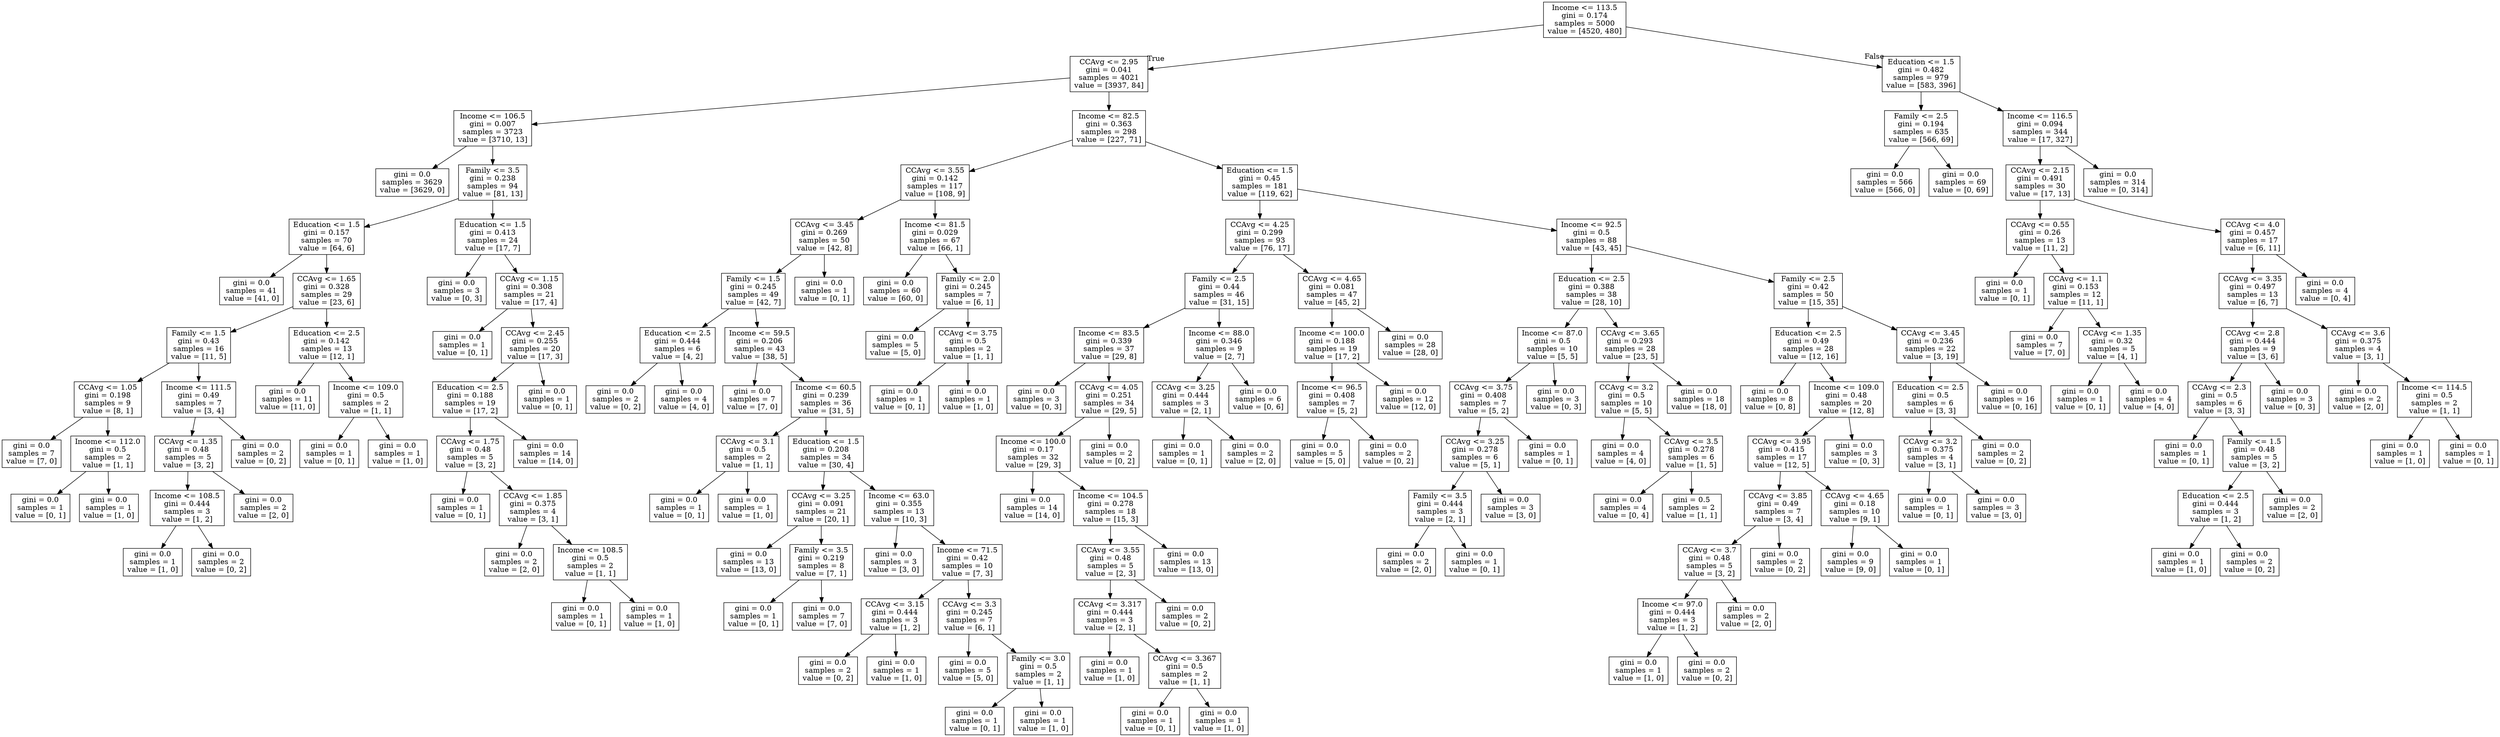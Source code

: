 digraph Tree {
node [shape=box] ;
0 [label="Income <= 113.5\ngini = 0.174\nsamples = 5000\nvalue = [4520, 480]"] ;
1 [label="CCAvg <= 2.95\ngini = 0.041\nsamples = 4021\nvalue = [3937, 84]"] ;
0 -> 1 [labeldistance=2.5, labelangle=45, headlabel="True"] ;
2 [label="Income <= 106.5\ngini = 0.007\nsamples = 3723\nvalue = [3710, 13]"] ;
1 -> 2 ;
3 [label="gini = 0.0\nsamples = 3629\nvalue = [3629, 0]"] ;
2 -> 3 ;
4 [label="Family <= 3.5\ngini = 0.238\nsamples = 94\nvalue = [81, 13]"] ;
2 -> 4 ;
5 [label="Education <= 1.5\ngini = 0.157\nsamples = 70\nvalue = [64, 6]"] ;
4 -> 5 ;
6 [label="gini = 0.0\nsamples = 41\nvalue = [41, 0]"] ;
5 -> 6 ;
7 [label="CCAvg <= 1.65\ngini = 0.328\nsamples = 29\nvalue = [23, 6]"] ;
5 -> 7 ;
8 [label="Family <= 1.5\ngini = 0.43\nsamples = 16\nvalue = [11, 5]"] ;
7 -> 8 ;
9 [label="CCAvg <= 1.05\ngini = 0.198\nsamples = 9\nvalue = [8, 1]"] ;
8 -> 9 ;
10 [label="gini = 0.0\nsamples = 7\nvalue = [7, 0]"] ;
9 -> 10 ;
11 [label="Income <= 112.0\ngini = 0.5\nsamples = 2\nvalue = [1, 1]"] ;
9 -> 11 ;
12 [label="gini = 0.0\nsamples = 1\nvalue = [0, 1]"] ;
11 -> 12 ;
13 [label="gini = 0.0\nsamples = 1\nvalue = [1, 0]"] ;
11 -> 13 ;
14 [label="Income <= 111.5\ngini = 0.49\nsamples = 7\nvalue = [3, 4]"] ;
8 -> 14 ;
15 [label="CCAvg <= 1.35\ngini = 0.48\nsamples = 5\nvalue = [3, 2]"] ;
14 -> 15 ;
16 [label="Income <= 108.5\ngini = 0.444\nsamples = 3\nvalue = [1, 2]"] ;
15 -> 16 ;
17 [label="gini = 0.0\nsamples = 1\nvalue = [1, 0]"] ;
16 -> 17 ;
18 [label="gini = 0.0\nsamples = 2\nvalue = [0, 2]"] ;
16 -> 18 ;
19 [label="gini = 0.0\nsamples = 2\nvalue = [2, 0]"] ;
15 -> 19 ;
20 [label="gini = 0.0\nsamples = 2\nvalue = [0, 2]"] ;
14 -> 20 ;
21 [label="Education <= 2.5\ngini = 0.142\nsamples = 13\nvalue = [12, 1]"] ;
7 -> 21 ;
22 [label="gini = 0.0\nsamples = 11\nvalue = [11, 0]"] ;
21 -> 22 ;
23 [label="Income <= 109.0\ngini = 0.5\nsamples = 2\nvalue = [1, 1]"] ;
21 -> 23 ;
24 [label="gini = 0.0\nsamples = 1\nvalue = [0, 1]"] ;
23 -> 24 ;
25 [label="gini = 0.0\nsamples = 1\nvalue = [1, 0]"] ;
23 -> 25 ;
26 [label="Education <= 1.5\ngini = 0.413\nsamples = 24\nvalue = [17, 7]"] ;
4 -> 26 ;
27 [label="gini = 0.0\nsamples = 3\nvalue = [0, 3]"] ;
26 -> 27 ;
28 [label="CCAvg <= 1.15\ngini = 0.308\nsamples = 21\nvalue = [17, 4]"] ;
26 -> 28 ;
29 [label="gini = 0.0\nsamples = 1\nvalue = [0, 1]"] ;
28 -> 29 ;
30 [label="CCAvg <= 2.45\ngini = 0.255\nsamples = 20\nvalue = [17, 3]"] ;
28 -> 30 ;
31 [label="Education <= 2.5\ngini = 0.188\nsamples = 19\nvalue = [17, 2]"] ;
30 -> 31 ;
32 [label="CCAvg <= 1.75\ngini = 0.48\nsamples = 5\nvalue = [3, 2]"] ;
31 -> 32 ;
33 [label="gini = 0.0\nsamples = 1\nvalue = [0, 1]"] ;
32 -> 33 ;
34 [label="CCAvg <= 1.85\ngini = 0.375\nsamples = 4\nvalue = [3, 1]"] ;
32 -> 34 ;
35 [label="gini = 0.0\nsamples = 2\nvalue = [2, 0]"] ;
34 -> 35 ;
36 [label="Income <= 108.5\ngini = 0.5\nsamples = 2\nvalue = [1, 1]"] ;
34 -> 36 ;
37 [label="gini = 0.0\nsamples = 1\nvalue = [0, 1]"] ;
36 -> 37 ;
38 [label="gini = 0.0\nsamples = 1\nvalue = [1, 0]"] ;
36 -> 38 ;
39 [label="gini = 0.0\nsamples = 14\nvalue = [14, 0]"] ;
31 -> 39 ;
40 [label="gini = 0.0\nsamples = 1\nvalue = [0, 1]"] ;
30 -> 40 ;
41 [label="Income <= 82.5\ngini = 0.363\nsamples = 298\nvalue = [227, 71]"] ;
1 -> 41 ;
42 [label="CCAvg <= 3.55\ngini = 0.142\nsamples = 117\nvalue = [108, 9]"] ;
41 -> 42 ;
43 [label="CCAvg <= 3.45\ngini = 0.269\nsamples = 50\nvalue = [42, 8]"] ;
42 -> 43 ;
44 [label="Family <= 1.5\ngini = 0.245\nsamples = 49\nvalue = [42, 7]"] ;
43 -> 44 ;
45 [label="Education <= 2.5\ngini = 0.444\nsamples = 6\nvalue = [4, 2]"] ;
44 -> 45 ;
46 [label="gini = 0.0\nsamples = 2\nvalue = [0, 2]"] ;
45 -> 46 ;
47 [label="gini = 0.0\nsamples = 4\nvalue = [4, 0]"] ;
45 -> 47 ;
48 [label="Income <= 59.5\ngini = 0.206\nsamples = 43\nvalue = [38, 5]"] ;
44 -> 48 ;
49 [label="gini = 0.0\nsamples = 7\nvalue = [7, 0]"] ;
48 -> 49 ;
50 [label="Income <= 60.5\ngini = 0.239\nsamples = 36\nvalue = [31, 5]"] ;
48 -> 50 ;
51 [label="CCAvg <= 3.1\ngini = 0.5\nsamples = 2\nvalue = [1, 1]"] ;
50 -> 51 ;
52 [label="gini = 0.0\nsamples = 1\nvalue = [0, 1]"] ;
51 -> 52 ;
53 [label="gini = 0.0\nsamples = 1\nvalue = [1, 0]"] ;
51 -> 53 ;
54 [label="Education <= 1.5\ngini = 0.208\nsamples = 34\nvalue = [30, 4]"] ;
50 -> 54 ;
55 [label="CCAvg <= 3.25\ngini = 0.091\nsamples = 21\nvalue = [20, 1]"] ;
54 -> 55 ;
56 [label="gini = 0.0\nsamples = 13\nvalue = [13, 0]"] ;
55 -> 56 ;
57 [label="Family <= 3.5\ngini = 0.219\nsamples = 8\nvalue = [7, 1]"] ;
55 -> 57 ;
58 [label="gini = 0.0\nsamples = 1\nvalue = [0, 1]"] ;
57 -> 58 ;
59 [label="gini = 0.0\nsamples = 7\nvalue = [7, 0]"] ;
57 -> 59 ;
60 [label="Income <= 63.0\ngini = 0.355\nsamples = 13\nvalue = [10, 3]"] ;
54 -> 60 ;
61 [label="gini = 0.0\nsamples = 3\nvalue = [3, 0]"] ;
60 -> 61 ;
62 [label="Income <= 71.5\ngini = 0.42\nsamples = 10\nvalue = [7, 3]"] ;
60 -> 62 ;
63 [label="CCAvg <= 3.15\ngini = 0.444\nsamples = 3\nvalue = [1, 2]"] ;
62 -> 63 ;
64 [label="gini = 0.0\nsamples = 2\nvalue = [0, 2]"] ;
63 -> 64 ;
65 [label="gini = 0.0\nsamples = 1\nvalue = [1, 0]"] ;
63 -> 65 ;
66 [label="CCAvg <= 3.3\ngini = 0.245\nsamples = 7\nvalue = [6, 1]"] ;
62 -> 66 ;
67 [label="gini = 0.0\nsamples = 5\nvalue = [5, 0]"] ;
66 -> 67 ;
68 [label="Family <= 3.0\ngini = 0.5\nsamples = 2\nvalue = [1, 1]"] ;
66 -> 68 ;
69 [label="gini = 0.0\nsamples = 1\nvalue = [0, 1]"] ;
68 -> 69 ;
70 [label="gini = 0.0\nsamples = 1\nvalue = [1, 0]"] ;
68 -> 70 ;
71 [label="gini = 0.0\nsamples = 1\nvalue = [0, 1]"] ;
43 -> 71 ;
72 [label="Income <= 81.5\ngini = 0.029\nsamples = 67\nvalue = [66, 1]"] ;
42 -> 72 ;
73 [label="gini = 0.0\nsamples = 60\nvalue = [60, 0]"] ;
72 -> 73 ;
74 [label="Family <= 2.0\ngini = 0.245\nsamples = 7\nvalue = [6, 1]"] ;
72 -> 74 ;
75 [label="gini = 0.0\nsamples = 5\nvalue = [5, 0]"] ;
74 -> 75 ;
76 [label="CCAvg <= 3.75\ngini = 0.5\nsamples = 2\nvalue = [1, 1]"] ;
74 -> 76 ;
77 [label="gini = 0.0\nsamples = 1\nvalue = [0, 1]"] ;
76 -> 77 ;
78 [label="gini = 0.0\nsamples = 1\nvalue = [1, 0]"] ;
76 -> 78 ;
79 [label="Education <= 1.5\ngini = 0.45\nsamples = 181\nvalue = [119, 62]"] ;
41 -> 79 ;
80 [label="CCAvg <= 4.25\ngini = 0.299\nsamples = 93\nvalue = [76, 17]"] ;
79 -> 80 ;
81 [label="Family <= 2.5\ngini = 0.44\nsamples = 46\nvalue = [31, 15]"] ;
80 -> 81 ;
82 [label="Income <= 83.5\ngini = 0.339\nsamples = 37\nvalue = [29, 8]"] ;
81 -> 82 ;
83 [label="gini = 0.0\nsamples = 3\nvalue = [0, 3]"] ;
82 -> 83 ;
84 [label="CCAvg <= 4.05\ngini = 0.251\nsamples = 34\nvalue = [29, 5]"] ;
82 -> 84 ;
85 [label="Income <= 100.0\ngini = 0.17\nsamples = 32\nvalue = [29, 3]"] ;
84 -> 85 ;
86 [label="gini = 0.0\nsamples = 14\nvalue = [14, 0]"] ;
85 -> 86 ;
87 [label="Income <= 104.5\ngini = 0.278\nsamples = 18\nvalue = [15, 3]"] ;
85 -> 87 ;
88 [label="CCAvg <= 3.55\ngini = 0.48\nsamples = 5\nvalue = [2, 3]"] ;
87 -> 88 ;
89 [label="CCAvg <= 3.317\ngini = 0.444\nsamples = 3\nvalue = [2, 1]"] ;
88 -> 89 ;
90 [label="gini = 0.0\nsamples = 1\nvalue = [1, 0]"] ;
89 -> 90 ;
91 [label="CCAvg <= 3.367\ngini = 0.5\nsamples = 2\nvalue = [1, 1]"] ;
89 -> 91 ;
92 [label="gini = 0.0\nsamples = 1\nvalue = [0, 1]"] ;
91 -> 92 ;
93 [label="gini = 0.0\nsamples = 1\nvalue = [1, 0]"] ;
91 -> 93 ;
94 [label="gini = 0.0\nsamples = 2\nvalue = [0, 2]"] ;
88 -> 94 ;
95 [label="gini = 0.0\nsamples = 13\nvalue = [13, 0]"] ;
87 -> 95 ;
96 [label="gini = 0.0\nsamples = 2\nvalue = [0, 2]"] ;
84 -> 96 ;
97 [label="Income <= 88.0\ngini = 0.346\nsamples = 9\nvalue = [2, 7]"] ;
81 -> 97 ;
98 [label="CCAvg <= 3.25\ngini = 0.444\nsamples = 3\nvalue = [2, 1]"] ;
97 -> 98 ;
99 [label="gini = 0.0\nsamples = 1\nvalue = [0, 1]"] ;
98 -> 99 ;
100 [label="gini = 0.0\nsamples = 2\nvalue = [2, 0]"] ;
98 -> 100 ;
101 [label="gini = 0.0\nsamples = 6\nvalue = [0, 6]"] ;
97 -> 101 ;
102 [label="CCAvg <= 4.65\ngini = 0.081\nsamples = 47\nvalue = [45, 2]"] ;
80 -> 102 ;
103 [label="Income <= 100.0\ngini = 0.188\nsamples = 19\nvalue = [17, 2]"] ;
102 -> 103 ;
104 [label="Income <= 96.5\ngini = 0.408\nsamples = 7\nvalue = [5, 2]"] ;
103 -> 104 ;
105 [label="gini = 0.0\nsamples = 5\nvalue = [5, 0]"] ;
104 -> 105 ;
106 [label="gini = 0.0\nsamples = 2\nvalue = [0, 2]"] ;
104 -> 106 ;
107 [label="gini = 0.0\nsamples = 12\nvalue = [12, 0]"] ;
103 -> 107 ;
108 [label="gini = 0.0\nsamples = 28\nvalue = [28, 0]"] ;
102 -> 108 ;
109 [label="Income <= 92.5\ngini = 0.5\nsamples = 88\nvalue = [43, 45]"] ;
79 -> 109 ;
110 [label="Education <= 2.5\ngini = 0.388\nsamples = 38\nvalue = [28, 10]"] ;
109 -> 110 ;
111 [label="Income <= 87.0\ngini = 0.5\nsamples = 10\nvalue = [5, 5]"] ;
110 -> 111 ;
112 [label="CCAvg <= 3.75\ngini = 0.408\nsamples = 7\nvalue = [5, 2]"] ;
111 -> 112 ;
113 [label="CCAvg <= 3.25\ngini = 0.278\nsamples = 6\nvalue = [5, 1]"] ;
112 -> 113 ;
114 [label="Family <= 3.5\ngini = 0.444\nsamples = 3\nvalue = [2, 1]"] ;
113 -> 114 ;
115 [label="gini = 0.0\nsamples = 2\nvalue = [2, 0]"] ;
114 -> 115 ;
116 [label="gini = 0.0\nsamples = 1\nvalue = [0, 1]"] ;
114 -> 116 ;
117 [label="gini = 0.0\nsamples = 3\nvalue = [3, 0]"] ;
113 -> 117 ;
118 [label="gini = 0.0\nsamples = 1\nvalue = [0, 1]"] ;
112 -> 118 ;
119 [label="gini = 0.0\nsamples = 3\nvalue = [0, 3]"] ;
111 -> 119 ;
120 [label="CCAvg <= 3.65\ngini = 0.293\nsamples = 28\nvalue = [23, 5]"] ;
110 -> 120 ;
121 [label="CCAvg <= 3.2\ngini = 0.5\nsamples = 10\nvalue = [5, 5]"] ;
120 -> 121 ;
122 [label="gini = 0.0\nsamples = 4\nvalue = [4, 0]"] ;
121 -> 122 ;
123 [label="CCAvg <= 3.5\ngini = 0.278\nsamples = 6\nvalue = [1, 5]"] ;
121 -> 123 ;
124 [label="gini = 0.0\nsamples = 4\nvalue = [0, 4]"] ;
123 -> 124 ;
125 [label="gini = 0.5\nsamples = 2\nvalue = [1, 1]"] ;
123 -> 125 ;
126 [label="gini = 0.0\nsamples = 18\nvalue = [18, 0]"] ;
120 -> 126 ;
127 [label="Family <= 2.5\ngini = 0.42\nsamples = 50\nvalue = [15, 35]"] ;
109 -> 127 ;
128 [label="Education <= 2.5\ngini = 0.49\nsamples = 28\nvalue = [12, 16]"] ;
127 -> 128 ;
129 [label="gini = 0.0\nsamples = 8\nvalue = [0, 8]"] ;
128 -> 129 ;
130 [label="Income <= 109.0\ngini = 0.48\nsamples = 20\nvalue = [12, 8]"] ;
128 -> 130 ;
131 [label="CCAvg <= 3.95\ngini = 0.415\nsamples = 17\nvalue = [12, 5]"] ;
130 -> 131 ;
132 [label="CCAvg <= 3.85\ngini = 0.49\nsamples = 7\nvalue = [3, 4]"] ;
131 -> 132 ;
133 [label="CCAvg <= 3.7\ngini = 0.48\nsamples = 5\nvalue = [3, 2]"] ;
132 -> 133 ;
134 [label="Income <= 97.0\ngini = 0.444\nsamples = 3\nvalue = [1, 2]"] ;
133 -> 134 ;
135 [label="gini = 0.0\nsamples = 1\nvalue = [1, 0]"] ;
134 -> 135 ;
136 [label="gini = 0.0\nsamples = 2\nvalue = [0, 2]"] ;
134 -> 136 ;
137 [label="gini = 0.0\nsamples = 2\nvalue = [2, 0]"] ;
133 -> 137 ;
138 [label="gini = 0.0\nsamples = 2\nvalue = [0, 2]"] ;
132 -> 138 ;
139 [label="CCAvg <= 4.65\ngini = 0.18\nsamples = 10\nvalue = [9, 1]"] ;
131 -> 139 ;
140 [label="gini = 0.0\nsamples = 9\nvalue = [9, 0]"] ;
139 -> 140 ;
141 [label="gini = 0.0\nsamples = 1\nvalue = [0, 1]"] ;
139 -> 141 ;
142 [label="gini = 0.0\nsamples = 3\nvalue = [0, 3]"] ;
130 -> 142 ;
143 [label="CCAvg <= 3.45\ngini = 0.236\nsamples = 22\nvalue = [3, 19]"] ;
127 -> 143 ;
144 [label="Education <= 2.5\ngini = 0.5\nsamples = 6\nvalue = [3, 3]"] ;
143 -> 144 ;
145 [label="CCAvg <= 3.2\ngini = 0.375\nsamples = 4\nvalue = [3, 1]"] ;
144 -> 145 ;
146 [label="gini = 0.0\nsamples = 1\nvalue = [0, 1]"] ;
145 -> 146 ;
147 [label="gini = 0.0\nsamples = 3\nvalue = [3, 0]"] ;
145 -> 147 ;
148 [label="gini = 0.0\nsamples = 2\nvalue = [0, 2]"] ;
144 -> 148 ;
149 [label="gini = 0.0\nsamples = 16\nvalue = [0, 16]"] ;
143 -> 149 ;
150 [label="Education <= 1.5\ngini = 0.482\nsamples = 979\nvalue = [583, 396]"] ;
0 -> 150 [labeldistance=2.5, labelangle=-45, headlabel="False"] ;
151 [label="Family <= 2.5\ngini = 0.194\nsamples = 635\nvalue = [566, 69]"] ;
150 -> 151 ;
152 [label="gini = 0.0\nsamples = 566\nvalue = [566, 0]"] ;
151 -> 152 ;
153 [label="gini = 0.0\nsamples = 69\nvalue = [0, 69]"] ;
151 -> 153 ;
154 [label="Income <= 116.5\ngini = 0.094\nsamples = 344\nvalue = [17, 327]"] ;
150 -> 154 ;
155 [label="CCAvg <= 2.15\ngini = 0.491\nsamples = 30\nvalue = [17, 13]"] ;
154 -> 155 ;
156 [label="CCAvg <= 0.55\ngini = 0.26\nsamples = 13\nvalue = [11, 2]"] ;
155 -> 156 ;
157 [label="gini = 0.0\nsamples = 1\nvalue = [0, 1]"] ;
156 -> 157 ;
158 [label="CCAvg <= 1.1\ngini = 0.153\nsamples = 12\nvalue = [11, 1]"] ;
156 -> 158 ;
159 [label="gini = 0.0\nsamples = 7\nvalue = [7, 0]"] ;
158 -> 159 ;
160 [label="CCAvg <= 1.35\ngini = 0.32\nsamples = 5\nvalue = [4, 1]"] ;
158 -> 160 ;
161 [label="gini = 0.0\nsamples = 1\nvalue = [0, 1]"] ;
160 -> 161 ;
162 [label="gini = 0.0\nsamples = 4\nvalue = [4, 0]"] ;
160 -> 162 ;
163 [label="CCAvg <= 4.0\ngini = 0.457\nsamples = 17\nvalue = [6, 11]"] ;
155 -> 163 ;
164 [label="CCAvg <= 3.35\ngini = 0.497\nsamples = 13\nvalue = [6, 7]"] ;
163 -> 164 ;
165 [label="CCAvg <= 2.8\ngini = 0.444\nsamples = 9\nvalue = [3, 6]"] ;
164 -> 165 ;
166 [label="CCAvg <= 2.3\ngini = 0.5\nsamples = 6\nvalue = [3, 3]"] ;
165 -> 166 ;
167 [label="gini = 0.0\nsamples = 1\nvalue = [0, 1]"] ;
166 -> 167 ;
168 [label="Family <= 1.5\ngini = 0.48\nsamples = 5\nvalue = [3, 2]"] ;
166 -> 168 ;
169 [label="Education <= 2.5\ngini = 0.444\nsamples = 3\nvalue = [1, 2]"] ;
168 -> 169 ;
170 [label="gini = 0.0\nsamples = 1\nvalue = [1, 0]"] ;
169 -> 170 ;
171 [label="gini = 0.0\nsamples = 2\nvalue = [0, 2]"] ;
169 -> 171 ;
172 [label="gini = 0.0\nsamples = 2\nvalue = [2, 0]"] ;
168 -> 172 ;
173 [label="gini = 0.0\nsamples = 3\nvalue = [0, 3]"] ;
165 -> 173 ;
174 [label="CCAvg <= 3.6\ngini = 0.375\nsamples = 4\nvalue = [3, 1]"] ;
164 -> 174 ;
175 [label="gini = 0.0\nsamples = 2\nvalue = [2, 0]"] ;
174 -> 175 ;
176 [label="Income <= 114.5\ngini = 0.5\nsamples = 2\nvalue = [1, 1]"] ;
174 -> 176 ;
177 [label="gini = 0.0\nsamples = 1\nvalue = [1, 0]"] ;
176 -> 177 ;
178 [label="gini = 0.0\nsamples = 1\nvalue = [0, 1]"] ;
176 -> 178 ;
179 [label="gini = 0.0\nsamples = 4\nvalue = [0, 4]"] ;
163 -> 179 ;
180 [label="gini = 0.0\nsamples = 314\nvalue = [0, 314]"] ;
154 -> 180 ;
}